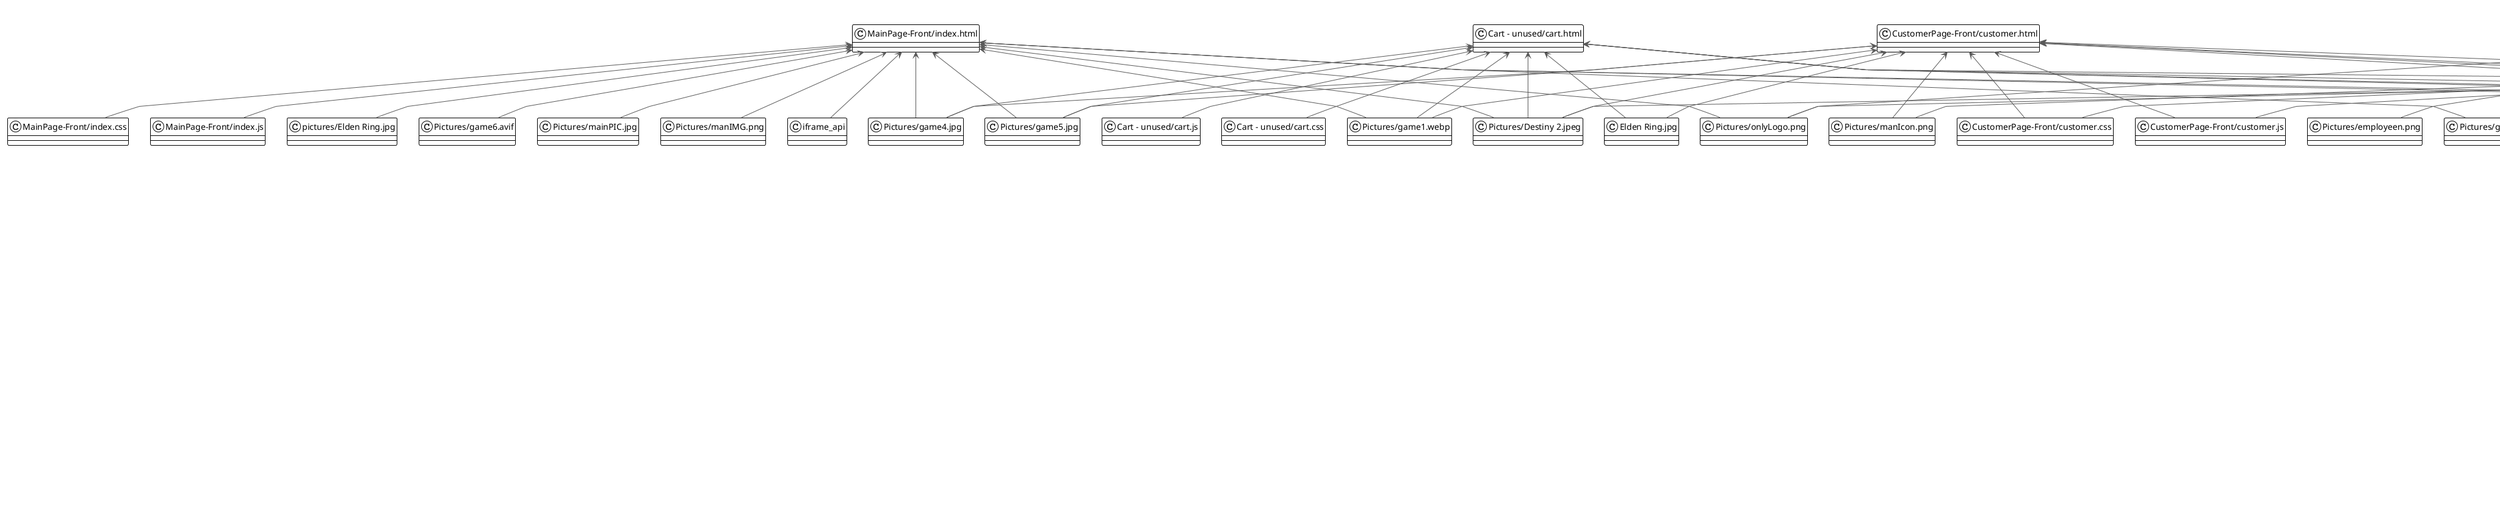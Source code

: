 @startuml

!theme plain
top to bottom direction
skinparam linetype polyline

class node21 as "..."
class node50 as "@types/.../index.d.ts"
class node8 as "Cart - unused/cart.css"
class node44 as "Cart - unused/cart.html"
class node30 as "Cart - unused/cart.js"
class node28 as "Controllers/cart.js" {
   User: 
   cartServices: 
}
class node43 as "Controllers/login.js" {
   User: 
   loginService: 
}
class node24 as "Controllers/product.js" {
   User: 
   productService: 
}
class node61 as "CustomerPage-Front/customer.css"
class node15 as "CustomerPage-Front/customer.html"
class node19 as "CustomerPage-Front/customer.js"
class node27 as "CustomerPage-Front/newcustomer.html"
class node42 as "Draft_test_for_client_side/product.html"
class node68 as "Draft_test_for_client_side/product.js"
class node20 as "MainPage-Front/index.css"
class node22 as "MainPage-Front/index.html"
class node16 as "MainPage-Front/index.js"
class node17 as "ManagerPage-Front/manager.css"
class node58 as "ManagerPage-Front/manager.html"
class node65 as "ManagerPage-Front/manager.js"
class node57 as "Models/User.js" {
   bcrypt: 
   mongoose: 
}
class node2 as "Models/product.js" {
   mongoose: 
}
class node32 as "Pictures/9093.jpg"
class node5 as "Pictures/employeen.png"
class node35 as "Pictures/game1.webp"
class node12 as "pictures/Elden Ring.jpg"
class node52 as "Pictures/Destiny 2.jpeg"
class node51 as "Pictures/game4.jpg"
class node67 as "Pictures/game5.jpg"
class node14 as "Pictures/game6.avif"
class node23 as "Pictures/ghost-of-tsushima-director-s-cut-pc-game-steam-cover.jpg"
class node36 as "Pictures/graphExample.png"
class node38 as "Pictures/greenStars.png"
class node54 as "Pictures/logooo.png"
class node29 as "Pictures/mainPIC.jpg"
class node64 as "Pictures/manIMG.png"
class node4 as "Pictures/manIcon.png"
class node62 as "Pictures/marvel-s-spider-man-miles-morales-pc-game-steam-cover.jpg"
class node41 as "Pictures/onlyLogo.png"
class node48 as "Pictures/socialMedia.png"
class node7 as "Pictures/צילום מסך 2024-07-02 180528.png"
class node37 as "Product-Front/product.css"
class node46 as "Product-Front/product.html"
class node6 as "Product-Front/product.js"
class node45 as "ProductsPage-Front/products.css"
class node47 as "ProductsPage-Front/products.html"
class node31 as "ProductsPage-Front/products.js"
class node3 as "RegisterPage/register.css"
class node9 as "RegisterPage/register.html"
class node63 as "Routes/cart.js" {
   cartController: 
   express: 
   loginController: 
}
class node53 as "Routes/login.js" {
   express: 
   loginController: 
}
class node49 as "Routes/product.js" {
   express: 
   productController: 
}
class node25 as "Services/cart.js" {
   User: 
   loginServices: 
   productServices: 
}
class node39 as "Services/login.js" {
   User: 
   bcrypt: 
   mongoose: 
}
class node26 as "Services/product.js" {
   Product: 
   mongoose: 
}
class node10 as "bcrypt/bcrypt.js"
class node11 as "bootstrap-icons.css"
class node40 as "bootstrap-icons.min.css"
class node1 as "bootstrap.bundle.min.js"
class node34 as "bootstrap.min.css"
class node33 as "Elden Ring.jpg"
class iframe_api
class node59 as "login - Front/login.css"
class node55 as "login - Front/login.html"
class node60 as "login - Front/login.js"
class node56 as "marvel-s-spider-man-miles-morales-pc-game-steam-cover.jpg"
class mongoose
class node0 as "product.css"
class node18 as "product.js"

node44      <-[#595959,plain]-  node8      
node44      <-[#595959,plain]-  node30     
node44      <-[#595959,plain]-  node35     
node44      <-[#595959,plain]-  node52     
node44      <-[#595959,plain]-  node51     
node44      <-[#595959,plain]-  node67     
node44      <-[#595959,plain]-  node54     
node44      <-[#595959,plain]-  node11     
node44      <-[#595959,plain]-  node1      
node44      <-[#595959,plain]-  node34     
node44      <-[#595959,plain]-  node33     
node28      <-[#595959,plain]-  node57     
node28      <-[#595959,plain]-  node25     
node43      <-[#595959,plain]-  node57     
node43      <-[#595959,plain]-  node39     
node24      <-[#595959,plain]-  node57     
node24      <-[#595959,plain]-  node26     
node15      <-[#595959,plain]-  node61     
node15      <-[#595959,plain]-  node19     
node15      <-[#595959,plain]-  node35     
node15      <-[#595959,plain]-  node52     
node15      <-[#595959,plain]-  node51     
node15      <-[#595959,plain]-  node67     
node15      <-[#595959,plain]-  node54     
node15      <-[#595959,plain]-  node4      
node15      <-[#595959,plain]-  node40     
node15      <-[#595959,plain]-  node1      
node15      <-[#595959,plain]-  node34     
node15      <-[#595959,plain]-  node33     
node27      <-[#595959,plain]-  node61     
node27      <-[#595959,plain]-  node19     
node27      <-[#595959,plain]-  node54     
node27      <-[#595959,plain]-  node4      
node27      <-[#595959,plain]-  node40     
node27      <-[#595959,plain]-  node1      
node27      <-[#595959,plain]-  node34     
node42      <-[#595959,plain]-  node68     
node42      <-[#595959,plain]-  node0      
node22      <-[#595959,plain]-  node20     
node22      <-[#595959,plain]-  node16     
node22      <-[#595959,plain]-  node35     
node22      <-[#595959,plain]-  node12     
node22      <-[#595959,plain]-  node52     
node22      <-[#595959,plain]-  node51     
node22      <-[#595959,plain]-  node67     
node22      <-[#595959,plain]-  node14     
node22      <-[#595959,plain]-  node38     
node22      <-[#595959,plain]-  node29     
node22      <-[#595959,plain]-  node64     
node22      <-[#595959,plain]-  node41     
node22      <-[#595959,plain]-  node40     
node22      <-[#595959,plain]-  node34     
node22      <-[#595959,plain]-  iframe_api 
node58      <-[#595959,plain]-  node17     
node58      <-[#595959,plain]-  node65     
node58      <-[#595959,plain]-  node5      
node58      <-[#595959,plain]-  node36     
node58      <-[#595959,plain]-  node41     
node58      <-[#595959,plain]-  node48     
node58      <-[#595959,plain]-  node40     
node58      <-[#595959,plain]-  node34     
node57      <-[#595959,plain]-  node10     
node57      <-[#595959,plain]-  mongoose   
node2       <-[#595959,plain]-  mongoose   
node46      <-[#595959,plain]-  node21     
node46      <-[#595959,plain]-  node32     
node46      <-[#595959,plain]-  node52     
node46      <-[#595959,plain]-  node23     
node46      <-[#595959,plain]-  node38     
node46      <-[#595959,plain]-  node54     
node46      <-[#595959,plain]-  node62     
node46      <-[#595959,plain]-  node37     
node46      <-[#595959,plain]-  node6      
node46      <-[#595959,plain]-  node40     
node46      <-[#595959,plain]-  node34     
node46      <-[#595959,plain]-  node56     
node47      <-[#595959,plain]-  node54     
node47      <-[#595959,plain]-  node41     
node47      <-[#595959,plain]-  node45     
node47      <-[#595959,plain]-  node31     
node47      <-[#595959,plain]-  node40     
node47      <-[#595959,plain]-  node34     
node9       <-[#595959,plain]-  node54     
node9       <-[#595959,plain]-  node7      
node9       <-[#595959,plain]-  node3      
node9       <-[#595959,plain]-  node11     
node9       <-[#595959,plain]-  node1      
node9       <-[#595959,plain]-  node34     
node63      <-[#595959,plain]-  node50     
node63      <-[#595959,plain]-  node28     
node63      <-[#595959,plain]-  node43     
node53      <-[#595959,plain]-  node50     
node53      <-[#595959,plain]-  node43     
node49      <-[#595959,plain]-  node50     
node49      <-[#595959,plain]-  node24     
node25      <-[#595959,plain]-  node57     
node25      <-[#595959,plain]-  node39     
node25      <-[#595959,plain]-  node26     
node39      <-[#595959,plain]-  node57     
node39      <-[#595959,plain]-  node10     
node39      <-[#595959,plain]-  mongoose   
node26      <-[#595959,plain]-  mongoose   
node26      <-[#595959,plain]-  node18     
node55      <-[#595959,plain]-  node54     
node55      <-[#595959,plain]-  node7      
node55      <-[#595959,plain]-  node11     
node55      <-[#595959,plain]-  node1      
node55      <-[#595959,plain]-  node34     
node55      <-[#595959,plain]-  node59     
node55      <-[#595959,plain]-  node60     
@enduml
